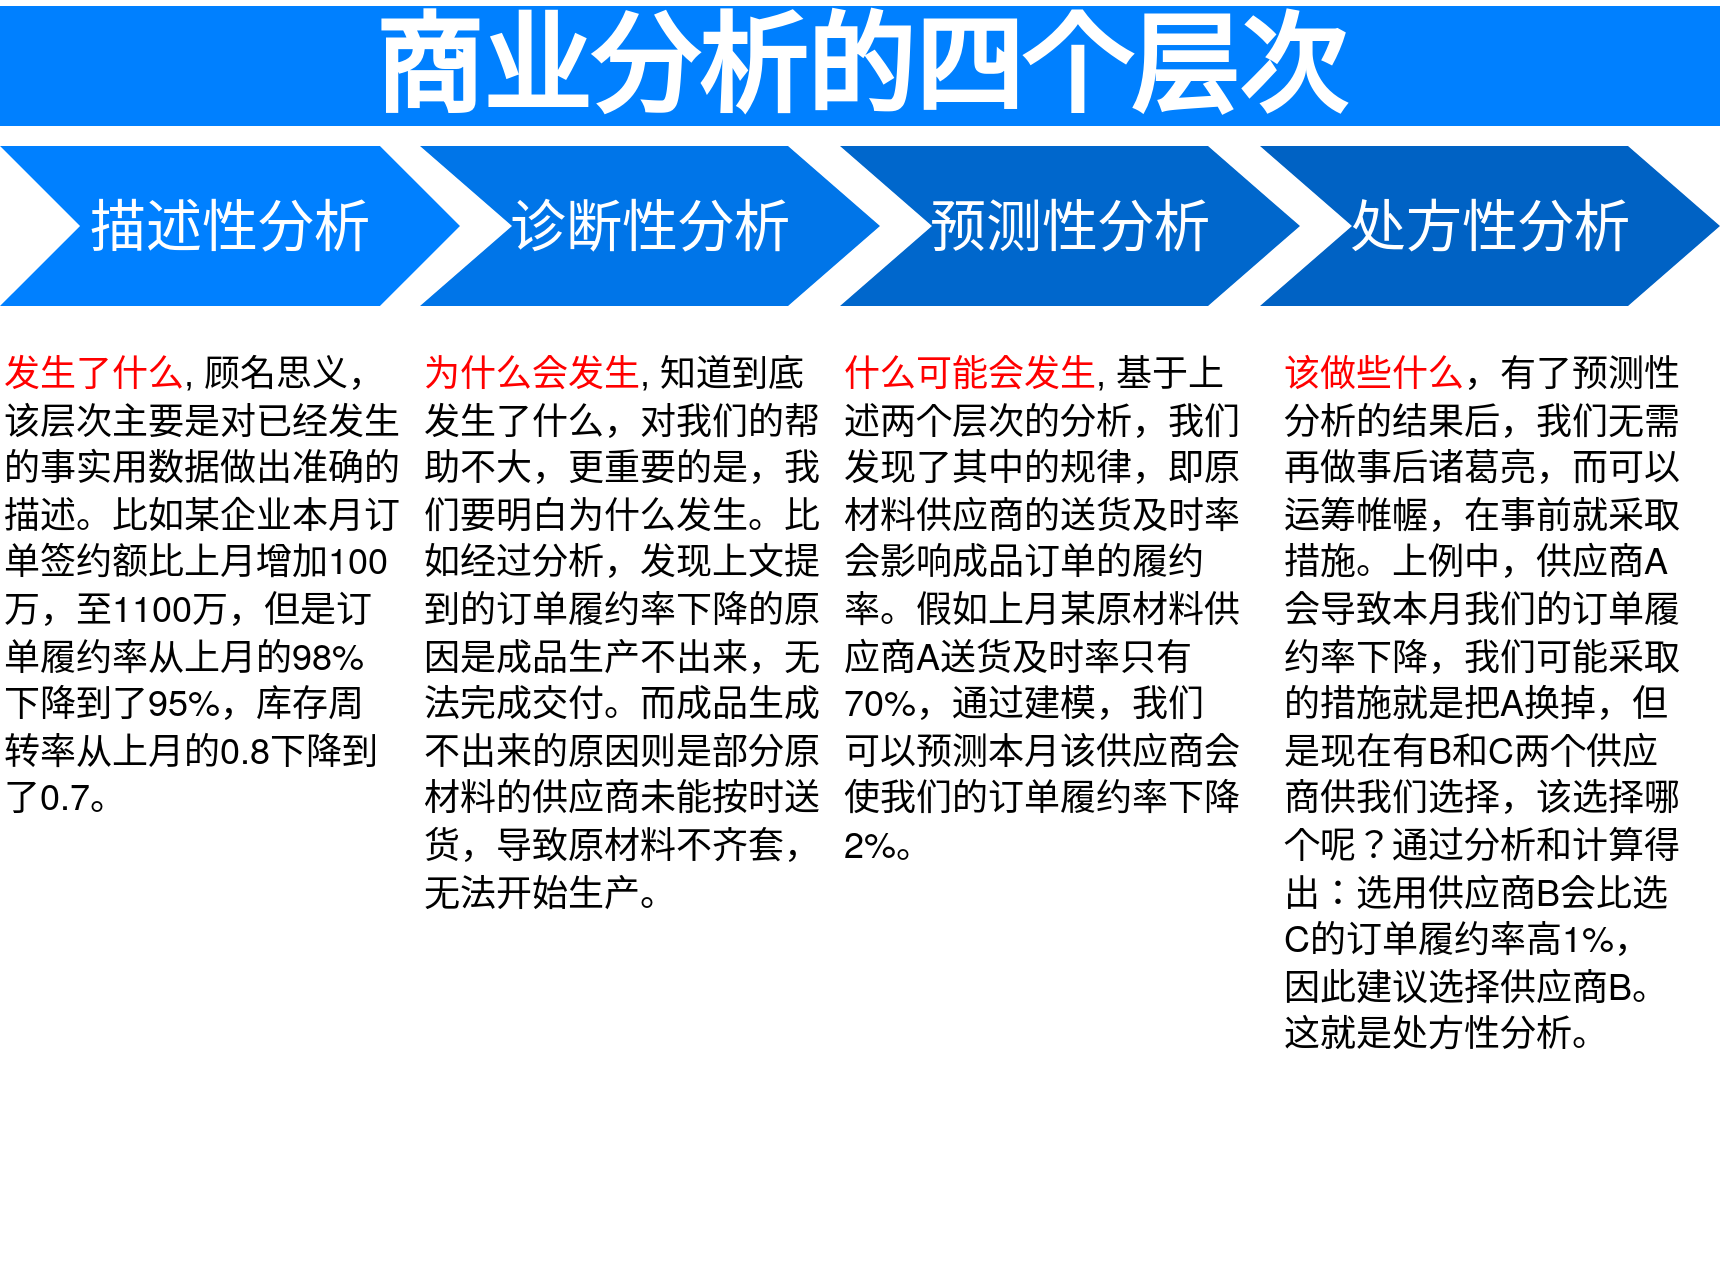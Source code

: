 <mxfile version="14.0.3" type="github">
  <diagram name="Page-1" id="d9b1e647-80fa-b4a2-5024-87a742678bcc">
    <mxGraphModel dx="1422" dy="762" grid="1" gridSize="10" guides="1" tooltips="1" connect="1" arrows="1" fold="1" page="1" pageScale="1" pageWidth="1100" pageHeight="850" background="#ffffff" math="0" shadow="0">
      <root>
        <mxCell id="0" />
        <mxCell id="1" parent="0" />
        <mxCell id="57fe6abec08f04cb-1" value="描述性分析" style="shape=step;whiteSpace=wrap;html=1;fontSize=28;fillColor=#0080FF;fontColor=#FFFFFF;strokeColor=none;size=0.174;" parent="1" vertex="1">
          <mxGeometry x="110" y="180" width="230" height="80" as="geometry" />
        </mxCell>
        <mxCell id="57fe6abec08f04cb-2" value="诊断性分析" style="shape=step;whiteSpace=wrap;html=1;fontSize=28;fillColor=#0075E8;fontColor=#FFFFFF;strokeColor=none;" parent="1" vertex="1">
          <mxGeometry x="320" y="180" width="230" height="80" as="geometry" />
        </mxCell>
        <mxCell id="57fe6abec08f04cb-3" value="预测性分析" style="shape=step;whiteSpace=wrap;html=1;fontSize=28;fillColor=#0067CC;fontColor=#FFFFFF;strokeColor=none;" parent="1" vertex="1">
          <mxGeometry x="530" y="180" width="230" height="80" as="geometry" />
        </mxCell>
        <mxCell id="57fe6abec08f04cb-4" value="处方性分析" style="shape=step;whiteSpace=wrap;html=1;fontSize=28;fillColor=#0062C4;fontColor=#FFFFFF;strokeColor=none;" parent="1" vertex="1">
          <mxGeometry x="740" y="180" width="230" height="80" as="geometry" />
        </mxCell>
        <mxCell id="57fe6abec08f04cb-7" value="商业分析的四个层次" style="text;html=1;strokeColor=none;align=center;verticalAlign=middle;whiteSpace=wrap;fontSize=54;fontStyle=1;fontColor=#FFFFFF;fillColor=#0080FF;" parent="1" vertex="1">
          <mxGeometry x="110" y="110" width="860" height="60" as="geometry" />
        </mxCell>
        <mxCell id="57fe6abec08f04cb-8" value="&lt;font style=&quot;font-size: 18px&quot;&gt;&lt;span style=&quot;font-family: &amp;#34;pingfang sc&amp;#34; , &amp;#34;helvetica neue&amp;#34; , &amp;#34;helvetica&amp;#34; , &amp;#34;arial&amp;#34; , &amp;#34;microsoft yahei&amp;#34; , sans-serif ; text-align: justify ; background-color: rgb(255 , 255 , 255)&quot;&gt;&lt;font color=&quot;#ff0000&quot;&gt;发生了什么&lt;/font&gt;&lt;/span&gt;, 顾名思义，&lt;span style=&quot;font-family: &amp;#34;pingfang sc&amp;#34; , &amp;#34;helvetica neue&amp;#34; , &amp;#34;helvetica&amp;#34; , &amp;#34;arial&amp;#34; , &amp;#34;microsoft yahei&amp;#34; , sans-serif ; text-align: justify ; background-color: rgb(255 , 255 , 255)&quot;&gt;该层次主要是对已经发生的事实用数据做出准确的描述。比如某企业本月订单签约额比上月增加100万，至1100万，但是订单履约率从上月的98%下降到了95%，库存周转率从上月的0.8下降到了0.7。&lt;/span&gt;&lt;/font&gt;" style="text;spacingTop=-5;fillColor=#ffffff;whiteSpace=wrap;html=1;align=left;fontSize=12;fontFamily=Helvetica;fillColor=none;strokeColor=none;" parent="1" vertex="1">
          <mxGeometry x="110" y="280" width="200" height="320" as="geometry" />
        </mxCell>
        <mxCell id="57fe6abec08f04cb-9" value="&lt;font style=&quot;font-size: 18px&quot;&gt;&lt;span style=&quot;font-family: &amp;#34;pingfang sc&amp;#34; , &amp;#34;helvetica neue&amp;#34; , &amp;#34;helvetica&amp;#34; , &amp;#34;arial&amp;#34; , &amp;#34;microsoft yahei&amp;#34; , sans-serif ; text-align: justify ; background-color: rgb(255 , 255 , 255)&quot;&gt;&lt;font color=&quot;#ff0000&quot;&gt;为什么会发生&lt;/font&gt;&lt;/span&gt;,&amp;nbsp;&lt;span style=&quot;font-family: &amp;#34;pingfang sc&amp;#34; , &amp;#34;helvetica neue&amp;#34; , &amp;#34;helvetica&amp;#34; , &amp;#34;arial&amp;#34; , &amp;#34;microsoft yahei&amp;#34; , sans-serif ; text-align: justify ; background-color: rgb(255 , 255 , 255)&quot;&gt;知道到底发生了什么，对我们的帮助不大，更重要的是，我们要明白为什么发生。比如经过分析，发现上文提到的订单履约率下降的原因是成品生产不出来，无法完成交付。而成品生成不出来的原因则是部分原材料的供应商未能按时送货，导致原材料不齐套，无法开始生产。&lt;/span&gt;&lt;/font&gt;" style="text;spacingTop=-5;fillColor=#ffffff;whiteSpace=wrap;html=1;align=left;fontSize=12;fontFamily=Helvetica;fillColor=none;strokeColor=none;" parent="1" vertex="1">
          <mxGeometry x="320" y="280" width="200" height="320" as="geometry" />
        </mxCell>
        <mxCell id="57fe6abec08f04cb-10" value="&lt;font style=&quot;font-size: 18px&quot;&gt;&lt;span style=&quot;color: rgb(255 , 0 , 0) ; font-family: &amp;#34;pingfang sc&amp;#34; , &amp;#34;helvetica neue&amp;#34; , &amp;#34;helvetica&amp;#34; , &amp;#34;arial&amp;#34; , &amp;#34;microsoft yahei&amp;#34; , sans-serif ; text-align: justify ; background-color: rgb(255 , 255 , 255)&quot;&gt;什么可能会发生&lt;/span&gt;,&amp;nbsp;&lt;span style=&quot;font-family: &amp;#34;pingfang sc&amp;#34; , &amp;#34;helvetica neue&amp;#34; , &amp;#34;helvetica&amp;#34; , &amp;#34;arial&amp;#34; , &amp;#34;microsoft yahei&amp;#34; , sans-serif ; text-align: justify ; background-color: rgb(255 , 255 , 255)&quot;&gt;基于上述两个层次的分析，我们发现了其中的规律，即原材料供应商的送货及时率会影响成品订单的履约率。假如上月某原材料供应商A送货及时率只有70%，通过建模，我们可以预测本月该供应商会使我们的订单履约率下降2%。&lt;/span&gt;&lt;/font&gt;" style="text;spacingTop=-5;fillColor=#ffffff;whiteSpace=wrap;html=1;align=left;fontSize=12;fontFamily=Helvetica;fillColor=none;strokeColor=none;" parent="1" vertex="1">
          <mxGeometry x="530" y="280" width="200" height="320" as="geometry" />
        </mxCell>
        <mxCell id="57fe6abec08f04cb-11" value="&lt;font style=&quot;font-size: 18px&quot;&gt;&lt;span style=&quot;font-family: &amp;#34;pingfang sc&amp;#34; , &amp;#34;helvetica neue&amp;#34; , &amp;#34;helvetica&amp;#34; , &amp;#34;arial&amp;#34; , &amp;#34;microsoft yahei&amp;#34; , sans-serif ; text-align: justify ; background-color: rgb(255 , 255 , 255)&quot;&gt;&lt;font color=&quot;#ff0000&quot;&gt;该做些什么&lt;/font&gt;，&lt;/span&gt;&lt;span style=&quot;font-family: &amp;#34;pingfang sc&amp;#34; , &amp;#34;helvetica neue&amp;#34; , &amp;#34;helvetica&amp;#34; , &amp;#34;arial&amp;#34; , &amp;#34;microsoft yahei&amp;#34; , sans-serif ; text-align: justify ; background-color: rgb(255 , 255 , 255)&quot;&gt;有了预测性分析的结果后，我们无需再做事后诸葛亮，而可以运筹帷幄，在事前就采取措施。上例中，供应商A会导致本月我们的订单履约率下降，我们可能采取的措施就是把A换掉，但是现在有B和C两个供应商供我们选择，该选择哪个呢？通过分析和计算得出：选用供应商B会比选C的订单履约率高1%，因此建议选择供应商B。这就是处方性分析。&lt;/span&gt;&lt;/font&gt;" style="text;spacingTop=-5;fillColor=#ffffff;whiteSpace=wrap;html=1;align=left;fontSize=12;fontFamily=Helvetica;fillColor=none;strokeColor=none;" parent="1" vertex="1">
          <mxGeometry x="750" y="280" width="200" height="470" as="geometry" />
        </mxCell>
      </root>
    </mxGraphModel>
  </diagram>
</mxfile>
